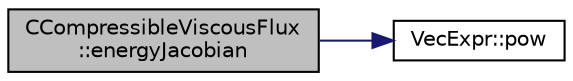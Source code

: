 digraph "CCompressibleViscousFlux::energyJacobian"
{
 // LATEX_PDF_SIZE
  edge [fontname="Helvetica",fontsize="10",labelfontname="Helvetica",labelfontsize="10"];
  node [fontname="Helvetica",fontsize="10",shape=record];
  rankdir="LR";
  Node1 [label="CCompressibleViscousFlux\l::energyJacobian",height=0.2,width=0.4,color="black", fillcolor="grey75", style="filled", fontcolor="black",tooltip="Compute Jacobian of the energy flux, except the part due to the work of viscous forces."];
  Node1 -> Node2 [color="midnightblue",fontsize="10",style="solid",fontname="Helvetica"];
  Node2 [label="VecExpr::pow",height=0.2,width=0.4,color="black", fillcolor="white", style="filled",URL="$group__VecExpr.html#ga7fb255e1f2a1773d3cc6ff7bee1aadd2",tooltip=" "];
}
